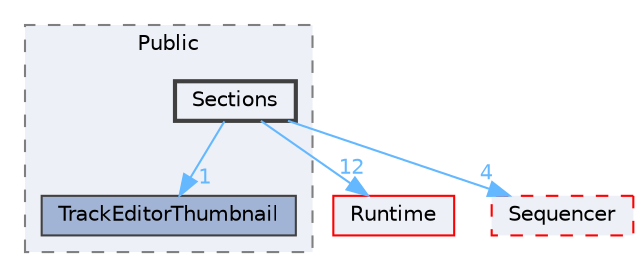 digraph "Sections"
{
 // INTERACTIVE_SVG=YES
 // LATEX_PDF_SIZE
  bgcolor="transparent";
  edge [fontname=Helvetica,fontsize=10,labelfontname=Helvetica,labelfontsize=10];
  node [fontname=Helvetica,fontsize=10,shape=box,height=0.2,width=0.4];
  compound=true
  subgraph clusterdir_43728ba3afec409bb09a4e4296ee8bef {
    graph [ bgcolor="#edf0f7", pencolor="grey50", label="Public", fontname=Helvetica,fontsize=10 style="filled,dashed", URL="dir_43728ba3afec409bb09a4e4296ee8bef.html",tooltip=""]
  dir_64c558b555f14277b79df524092a34db [label="TrackEditorThumbnail", fillcolor="#a2b4d6", color="grey25", style="filled", URL="dir_64c558b555f14277b79df524092a34db.html",tooltip=""];
  dir_7ddcd05343fb4b53f32be0ccbbf04731 [label="Sections", fillcolor="#edf0f7", color="grey25", style="filled,bold", URL="dir_7ddcd05343fb4b53f32be0ccbbf04731.html",tooltip=""];
  }
  dir_7536b172fbd480bfd146a1b1acd6856b [label="Runtime", fillcolor="#edf0f7", color="red", style="filled", URL="dir_7536b172fbd480bfd146a1b1acd6856b.html",tooltip=""];
  dir_ffaaa7186d986781bd19cdbd716255b4 [label="Sequencer", fillcolor="#edf0f7", color="red", style="filled,dashed", URL="dir_ffaaa7186d986781bd19cdbd716255b4.html",tooltip=""];
  dir_7ddcd05343fb4b53f32be0ccbbf04731->dir_64c558b555f14277b79df524092a34db [headlabel="1", labeldistance=1.5 headhref="dir_000999_001198.html" href="dir_000999_001198.html" color="steelblue1" fontcolor="steelblue1"];
  dir_7ddcd05343fb4b53f32be0ccbbf04731->dir_7536b172fbd480bfd146a1b1acd6856b [headlabel="12", labeldistance=1.5 headhref="dir_000999_000984.html" href="dir_000999_000984.html" color="steelblue1" fontcolor="steelblue1"];
  dir_7ddcd05343fb4b53f32be0ccbbf04731->dir_ffaaa7186d986781bd19cdbd716255b4 [headlabel="4", labeldistance=1.5 headhref="dir_000999_001014.html" href="dir_000999_001014.html" color="steelblue1" fontcolor="steelblue1"];
}
